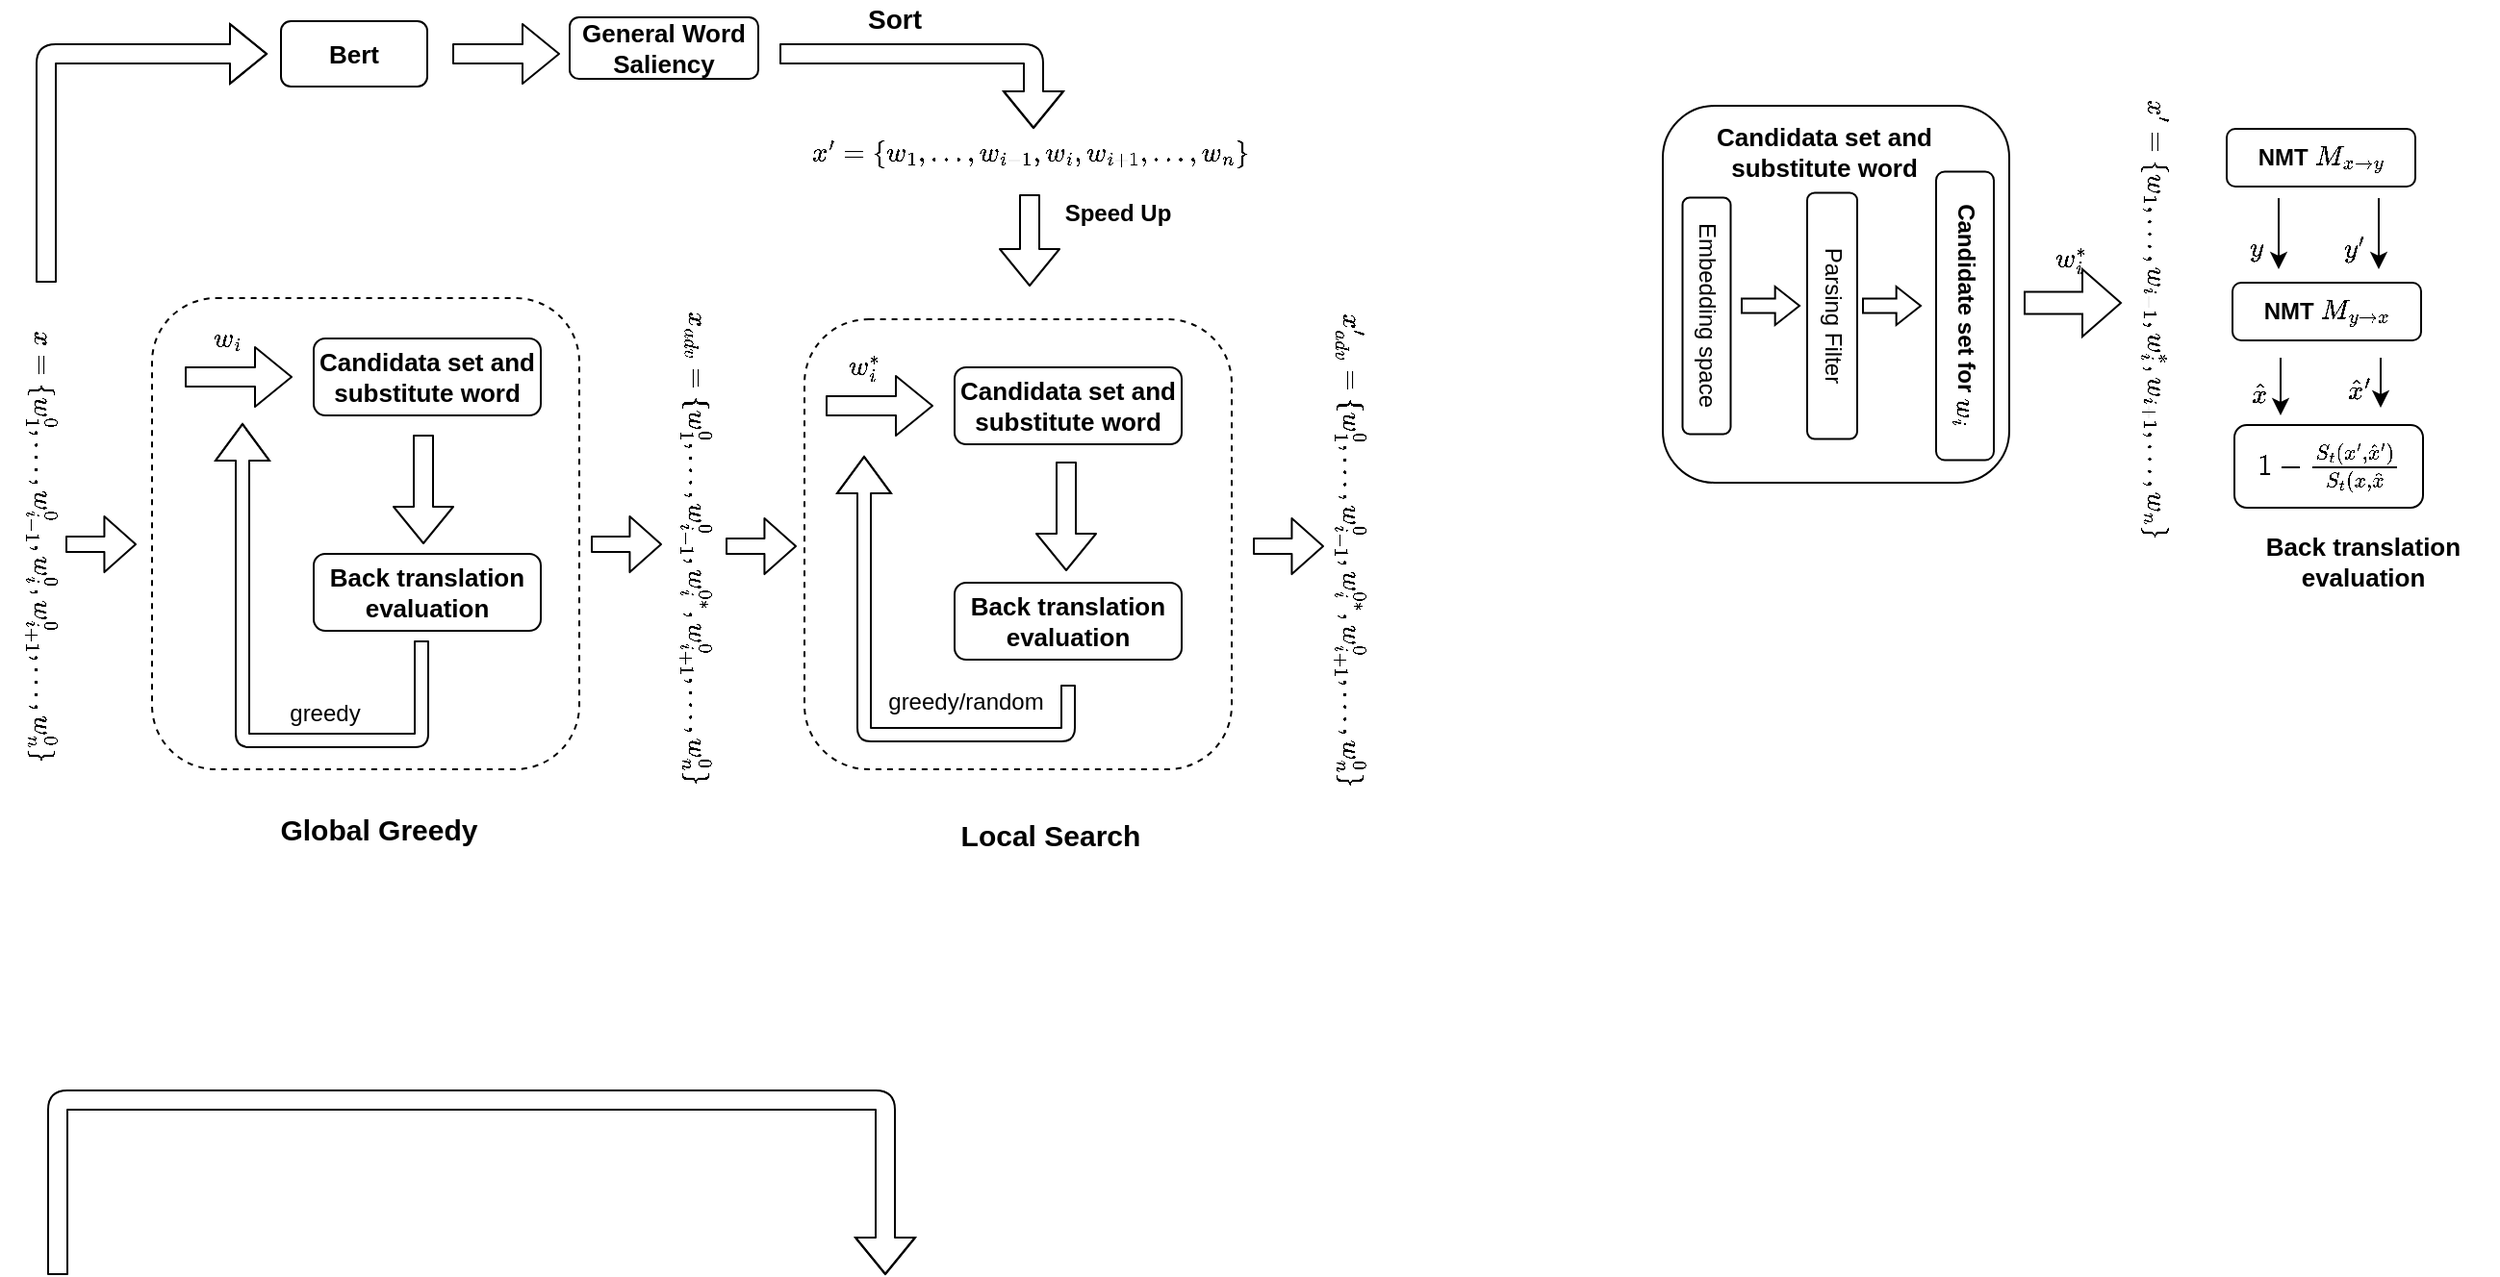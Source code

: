 <mxfile version="14.2.7" type="github">
  <diagram id="RtHO7GpxdCiPIvidPPBW" name="Page-1">
    <mxGraphModel dx="865" dy="457" grid="0" gridSize="10" guides="0" tooltips="1" connect="0" arrows="0" fold="1" page="1" pageScale="1" pageWidth="827" pageHeight="1169" math="1" shadow="0">
      <root>
        <mxCell id="0" />
        <mxCell id="1" parent="0" />
        <mxCell id="eq9NkoFH_JwomYph_lc1-74" value="" style="rounded=1;whiteSpace=wrap;html=1;glass=0;labelBackgroundColor=none;fillColor=none;dashed=1;" vertex="1" parent="1">
          <mxGeometry x="110" y="190" width="222" height="245" as="geometry" />
        </mxCell>
        <mxCell id="eq9NkoFH_JwomYph_lc1-73" value="" style="rounded=1;whiteSpace=wrap;html=1;glass=0;labelBackgroundColor=none;fillColor=none;dashed=1;" vertex="1" parent="1">
          <mxGeometry x="449" y="201" width="222" height="234" as="geometry" />
        </mxCell>
        <mxCell id="eq9NkoFH_JwomYph_lc1-9" value="" style="rounded=1;whiteSpace=wrap;html=1;labelBackgroundColor=none;glass=0;fillColor=none;" vertex="1" parent="1">
          <mxGeometry x="895" y="90" width="180" height="196" as="geometry" />
        </mxCell>
        <mxCell id="gSE59t6PXgKEy8AZ4u2M-23" value="Parsing Filter" style="rounded=1;whiteSpace=wrap;html=1;rotation=90;" parent="1" vertex="1">
          <mxGeometry x="919" y="186.25" width="128" height="26" as="geometry" />
        </mxCell>
        <mxCell id="gSE59t6PXgKEy8AZ4u2M-24" value="Embedding space" style="rounded=1;whiteSpace=wrap;html=1;rotation=90;" parent="1" vertex="1">
          <mxGeometry x="856.25" y="186.75" width="123" height="25" as="geometry" />
        </mxCell>
        <mxCell id="gSE59t6PXgKEy8AZ4u2M-25" value="&lt;b&gt;Candidate set for \(w_i\)&lt;/b&gt;" style="rounded=1;whiteSpace=wrap;html=1;rotation=90;" parent="1" vertex="1">
          <mxGeometry x="977" y="184.25" width="150" height="30" as="geometry" />
        </mxCell>
        <mxCell id="eq9NkoFH_JwomYph_lc1-5" value="&lt;span&gt;\(w^*_i\)&lt;/span&gt;" style="text;html=1;strokeColor=none;fillColor=none;align=center;verticalAlign=middle;whiteSpace=wrap;rounded=0;labelBackgroundColor=none;" vertex="1" parent="1">
          <mxGeometry x="1087" y="160" width="40" height="20" as="geometry" />
        </mxCell>
        <mxCell id="eq9NkoFH_JwomYph_lc1-6" value="" style="shadow=0;dashed=0;align=center;verticalAlign=middle;shape=mxgraph.arrows2.arrow;dy=0.67;dx=20;notch=0;labelBackgroundColor=none;labelBorderColor=none;html=1;" vertex="1" parent="1">
          <mxGeometry x="1083" y="175" width="50" height="35" as="geometry" />
        </mxCell>
        <mxCell id="eq9NkoFH_JwomYph_lc1-10" value="&lt;b&gt;&lt;font style=&quot;font-size: 13px&quot;&gt;Candidata set and substitute word&lt;/font&gt;&lt;/b&gt;" style="text;html=1;strokeColor=none;fillColor=none;align=center;verticalAlign=middle;whiteSpace=wrap;rounded=0;glass=0;labelBackgroundColor=none;" vertex="1" parent="1">
          <mxGeometry x="909" y="94" width="140" height="40" as="geometry" />
        </mxCell>
        <mxCell id="eq9NkoFH_JwomYph_lc1-12" value="" style="shadow=0;dashed=0;align=center;verticalAlign=middle;shape=mxgraph.arrows2.arrow;dy=0.62;dx=12.67;notch=0;labelBackgroundColor=none;labelBorderColor=none;html=1;" vertex="1" parent="1">
          <mxGeometry x="936" y="184" width="30" height="20" as="geometry" />
        </mxCell>
        <mxCell id="eq9NkoFH_JwomYph_lc1-13" value="" style="shadow=0;dashed=0;align=center;verticalAlign=middle;shape=mxgraph.arrows2.arrow;dy=0.62;dx=12.67;notch=0;labelBackgroundColor=none;labelBorderColor=none;html=1;" vertex="1" parent="1">
          <mxGeometry x="999" y="184" width="30" height="20" as="geometry" />
        </mxCell>
        <mxCell id="eq9NkoFH_JwomYph_lc1-14" value="&lt;b&gt;&lt;font style=&quot;font-size: 15px&quot;&gt;Global Greedy&lt;/font&gt;&lt;/b&gt;" style="text;html=1;strokeColor=none;fillColor=none;align=center;verticalAlign=middle;whiteSpace=wrap;rounded=0;glass=0;labelBackgroundColor=none;" vertex="1" parent="1">
          <mxGeometry x="158" y="446" width="140" height="40" as="geometry" />
        </mxCell>
        <mxCell id="eq9NkoFH_JwomYph_lc1-16" value="&lt;span style=&quot;font-size: 15px&quot;&gt;&lt;b&gt;Local Search&lt;/b&gt;&lt;/span&gt;" style="text;html=1;strokeColor=none;fillColor=none;align=center;verticalAlign=middle;whiteSpace=wrap;rounded=0;glass=0;labelBackgroundColor=none;" vertex="1" parent="1">
          <mxGeometry x="507" y="449" width="140" height="40" as="geometry" />
        </mxCell>
        <mxCell id="eq9NkoFH_JwomYph_lc1-17" value="\(x = \{w^0_1,...,w^0_{i-1},w^0_{i},w^0_{i+1}&lt;br&gt;,...,w^0_{n}&lt;br&gt;\}\)" style="text;html=1;strokeColor=none;fillColor=none;align=center;verticalAlign=middle;rounded=0;glass=0;labelBackgroundColor=none;labelBorderColor=none;rotation=90;" vertex="1" parent="1">
          <mxGeometry x="-67" y="299" width="241" height="39" as="geometry" />
        </mxCell>
        <mxCell id="eq9NkoFH_JwomYph_lc1-19" value="&lt;b&gt;NMT \(M_{x\rightarrow&lt;br&gt;y}\)&lt;/b&gt;" style="rounded=1;whiteSpace=wrap;html=1;glass=0;labelBackgroundColor=none;fillColor=none;" vertex="1" parent="1">
          <mxGeometry x="1188" y="102" width="98" height="30" as="geometry" />
        </mxCell>
        <mxCell id="eq9NkoFH_JwomYph_lc1-21" value="\(x&#39; = \{w_1,...,w_{i-1},w^*_{i},w_{i+1}&lt;br&gt;,...,w_{n}&lt;br&gt;\}\)" style="text;html=1;strokeColor=none;fillColor=none;align=center;verticalAlign=middle;rounded=0;glass=0;labelBackgroundColor=none;labelBorderColor=none;rotation=90;" vertex="1" parent="1">
          <mxGeometry x="1031" y="181" width="241" height="39" as="geometry" />
        </mxCell>
        <mxCell id="eq9NkoFH_JwomYph_lc1-22" value="&lt;b&gt;NMT \(M_{y\rightarrow&lt;br&gt;x}\)&lt;/b&gt;" style="rounded=1;whiteSpace=wrap;html=1;glass=0;labelBackgroundColor=none;fillColor=none;" vertex="1" parent="1">
          <mxGeometry x="1191" y="182" width="98" height="30" as="geometry" />
        </mxCell>
        <mxCell id="eq9NkoFH_JwomYph_lc1-23" value="" style="endArrow=classic;html=1;entryX=1.111;entryY=1.111;entryDx=0;entryDy=0;entryPerimeter=0;" edge="1" parent="1" target="eq9NkoFH_JwomYph_lc1-24">
          <mxGeometry width="50" height="50" relative="1" as="geometry">
            <mxPoint x="1215" y="138" as="sourcePoint" />
            <mxPoint x="1215" y="191" as="targetPoint" />
          </mxGeometry>
        </mxCell>
        <mxCell id="eq9NkoFH_JwomYph_lc1-24" value="\(y\)" style="text;html=1;strokeColor=none;fillColor=none;align=center;verticalAlign=middle;whiteSpace=wrap;rounded=0;glass=0;labelBackgroundColor=none;" vertex="1" parent="1">
          <mxGeometry x="1195" y="155" width="18" height="18" as="geometry" />
        </mxCell>
        <mxCell id="eq9NkoFH_JwomYph_lc1-25" value="\(y&#39;\)" style="text;html=1;strokeColor=none;fillColor=none;align=center;verticalAlign=middle;whiteSpace=wrap;rounded=0;glass=0;labelBackgroundColor=none;" vertex="1" parent="1">
          <mxGeometry x="1244" y="155" width="20" height="20" as="geometry" />
        </mxCell>
        <mxCell id="eq9NkoFH_JwomYph_lc1-26" value="" style="endArrow=classic;html=1;" edge="1" parent="1">
          <mxGeometry width="50" height="50" relative="1" as="geometry">
            <mxPoint x="1267" y="138" as="sourcePoint" />
            <mxPoint x="1267" y="175" as="targetPoint" />
          </mxGeometry>
        </mxCell>
        <mxCell id="eq9NkoFH_JwomYph_lc1-28" value="&lt;font style=&quot;font-size: 13px&quot;&gt;\(1 - \frac{S_t(x&#39;,\hat{x}&#39;)}{S_t(x,\hat{x}}\)&lt;/font&gt;" style="rounded=1;whiteSpace=wrap;html=1;glass=0;labelBackgroundColor=none;fillColor=none;" vertex="1" parent="1">
          <mxGeometry x="1192" y="256" width="98" height="43" as="geometry" />
        </mxCell>
        <mxCell id="eq9NkoFH_JwomYph_lc1-29" value="" style="endArrow=classic;html=1;entryX=1.111;entryY=1.111;entryDx=0;entryDy=0;entryPerimeter=0;" edge="1" parent="1" target="eq9NkoFH_JwomYph_lc1-30">
          <mxGeometry width="50" height="50" relative="1" as="geometry">
            <mxPoint x="1216" y="221" as="sourcePoint" />
            <mxPoint x="1216" y="274" as="targetPoint" />
          </mxGeometry>
        </mxCell>
        <mxCell id="eq9NkoFH_JwomYph_lc1-30" value="\(\hat{x}\)" style="text;html=1;strokeColor=none;fillColor=none;align=center;verticalAlign=middle;whiteSpace=wrap;rounded=0;glass=0;labelBackgroundColor=none;" vertex="1" parent="1">
          <mxGeometry x="1196" y="231" width="18" height="18" as="geometry" />
        </mxCell>
        <mxCell id="eq9NkoFH_JwomYph_lc1-31" value="\(\hat{x}&#39;\)" style="text;html=1;strokeColor=none;fillColor=none;align=center;verticalAlign=middle;whiteSpace=wrap;rounded=0;glass=0;labelBackgroundColor=none;" vertex="1" parent="1">
          <mxGeometry x="1247" y="228" width="20" height="20" as="geometry" />
        </mxCell>
        <mxCell id="eq9NkoFH_JwomYph_lc1-32" value="" style="endArrow=classic;html=1;" edge="1" parent="1">
          <mxGeometry width="50" height="50" relative="1" as="geometry">
            <mxPoint x="1268" y="221" as="sourcePoint" />
            <mxPoint x="1268" y="247" as="targetPoint" />
          </mxGeometry>
        </mxCell>
        <mxCell id="eq9NkoFH_JwomYph_lc1-35" value="&lt;b&gt;&lt;font style=&quot;font-size: 13px&quot;&gt;Back translation evaluation&lt;/font&gt;&lt;/b&gt;" style="text;html=1;strokeColor=none;fillColor=none;align=center;verticalAlign=middle;whiteSpace=wrap;rounded=0;glass=0;labelBackgroundColor=none;" vertex="1" parent="1">
          <mxGeometry x="1189" y="307" width="140" height="40" as="geometry" />
        </mxCell>
        <mxCell id="eq9NkoFH_JwomYph_lc1-47" value="" style="shape=flexArrow;endArrow=classic;html=1;width=7;" edge="1" parent="1">
          <mxGeometry width="50" height="50" relative="1" as="geometry">
            <mxPoint x="250" y="368" as="sourcePoint" />
            <mxPoint x="157" y="255" as="targetPoint" />
            <Array as="points">
              <mxPoint x="250" y="420" />
              <mxPoint x="157" y="420" />
            </Array>
          </mxGeometry>
        </mxCell>
        <mxCell id="eq9NkoFH_JwomYph_lc1-4" value="&lt;span&gt;\(w_i\)&lt;/span&gt;" style="text;html=1;strokeColor=none;fillColor=none;align=center;verticalAlign=middle;whiteSpace=wrap;rounded=0;labelBackgroundColor=none;" vertex="1" parent="1">
          <mxGeometry x="129" y="201" width="40" height="20" as="geometry" />
        </mxCell>
        <mxCell id="eq9NkoFH_JwomYph_lc1-36" value="&lt;b&gt;&lt;font style=&quot;font-size: 13px&quot;&gt;Candidata set and substitute word&lt;/font&gt;&lt;/b&gt;" style="rounded=1;whiteSpace=wrap;html=1;glass=0;labelBackgroundColor=none;fillColor=none;" vertex="1" parent="1">
          <mxGeometry x="194" y="211" width="118" height="40" as="geometry" />
        </mxCell>
        <mxCell id="eq9NkoFH_JwomYph_lc1-38" value="&lt;b&gt;&lt;font style=&quot;font-size: 13px&quot;&gt;Back translation evaluation&lt;/font&gt;&lt;/b&gt;" style="rounded=1;whiteSpace=wrap;html=1;glass=0;labelBackgroundColor=none;fillColor=none;" vertex="1" parent="1">
          <mxGeometry x="194" y="323" width="118" height="40" as="geometry" />
        </mxCell>
        <mxCell id="eq9NkoFH_JwomYph_lc1-46" value="" style="shape=flexArrow;endArrow=classic;html=1;" edge="1" parent="1">
          <mxGeometry width="50" height="50" relative="1" as="geometry">
            <mxPoint x="127" y="231" as="sourcePoint" />
            <mxPoint x="183" y="231" as="targetPoint" />
          </mxGeometry>
        </mxCell>
        <mxCell id="eq9NkoFH_JwomYph_lc1-48" value="" style="shape=flexArrow;endArrow=classic;html=1;" edge="1" parent="1">
          <mxGeometry width="50" height="50" relative="1" as="geometry">
            <mxPoint x="251" y="261" as="sourcePoint" />
            <mxPoint x="251" y="318" as="targetPoint" />
          </mxGeometry>
        </mxCell>
        <mxCell id="eq9NkoFH_JwomYph_lc1-49" value="\(x_{adv} = \{w^0_1,...,w^0_{i-1},w^{0*}_{i},w^0_{i+1}&lt;br&gt;,...,w^0_{n}&lt;br&gt;\}\)" style="text;html=1;strokeColor=none;fillColor=none;align=center;verticalAlign=middle;rounded=0;glass=0;labelBackgroundColor=none;labelBorderColor=none;rotation=90;" vertex="1" parent="1">
          <mxGeometry x="273" y="300" width="241" height="39" as="geometry" />
        </mxCell>
        <mxCell id="eq9NkoFH_JwomYph_lc1-51" value="" style="shape=flexArrow;endArrow=classic;html=1;" edge="1" parent="1">
          <mxGeometry width="50" height="50" relative="1" as="geometry">
            <mxPoint x="61" y="698" as="sourcePoint" />
            <mxPoint x="491" y="698" as="targetPoint" />
            <Array as="points">
              <mxPoint x="61" y="607" />
              <mxPoint x="491" y="607" />
            </Array>
          </mxGeometry>
        </mxCell>
        <mxCell id="eq9NkoFH_JwomYph_lc1-52" value="&lt;b&gt;&lt;font style=&quot;font-size: 13px&quot;&gt;General Word Saliency&lt;/font&gt;&lt;/b&gt;" style="rounded=1;whiteSpace=wrap;html=1;glass=0;labelBackgroundColor=none;fillColor=none;" vertex="1" parent="1">
          <mxGeometry x="327" y="44" width="98" height="32" as="geometry" />
        </mxCell>
        <mxCell id="eq9NkoFH_JwomYph_lc1-53" value="" style="shape=flexArrow;endArrow=classic;html=1;width=7;" edge="1" parent="1">
          <mxGeometry width="50" height="50" relative="1" as="geometry">
            <mxPoint x="586" y="391" as="sourcePoint" />
            <mxPoint x="480" y="272" as="targetPoint" />
            <Array as="points">
              <mxPoint x="586" y="417" />
              <mxPoint x="480" y="417" />
            </Array>
          </mxGeometry>
        </mxCell>
        <mxCell id="eq9NkoFH_JwomYph_lc1-54" value="&lt;span&gt;\(w^*_i\)&lt;/span&gt;" style="text;html=1;strokeColor=none;fillColor=none;align=center;verticalAlign=middle;whiteSpace=wrap;rounded=0;labelBackgroundColor=none;" vertex="1" parent="1">
          <mxGeometry x="460" y="216" width="40" height="20" as="geometry" />
        </mxCell>
        <mxCell id="eq9NkoFH_JwomYph_lc1-55" value="&lt;b&gt;&lt;font style=&quot;font-size: 13px&quot;&gt;Candidata set and substitute word&lt;/font&gt;&lt;/b&gt;" style="rounded=1;whiteSpace=wrap;html=1;glass=0;labelBackgroundColor=none;fillColor=none;" vertex="1" parent="1">
          <mxGeometry x="527" y="226" width="118" height="40" as="geometry" />
        </mxCell>
        <mxCell id="eq9NkoFH_JwomYph_lc1-56" value="&lt;b&gt;&lt;font style=&quot;font-size: 13px&quot;&gt;Back translation evaluation&lt;/font&gt;&lt;/b&gt;" style="rounded=1;whiteSpace=wrap;html=1;glass=0;labelBackgroundColor=none;fillColor=none;" vertex="1" parent="1">
          <mxGeometry x="527" y="338" width="118" height="40" as="geometry" />
        </mxCell>
        <mxCell id="eq9NkoFH_JwomYph_lc1-57" value="" style="shape=flexArrow;endArrow=classic;html=1;" edge="1" parent="1">
          <mxGeometry width="50" height="50" relative="1" as="geometry">
            <mxPoint x="460" y="246" as="sourcePoint" />
            <mxPoint x="516" y="246" as="targetPoint" />
          </mxGeometry>
        </mxCell>
        <mxCell id="eq9NkoFH_JwomYph_lc1-58" value="" style="shape=flexArrow;endArrow=classic;html=1;" edge="1" parent="1">
          <mxGeometry width="50" height="50" relative="1" as="geometry">
            <mxPoint x="585" y="275" as="sourcePoint" />
            <mxPoint x="585" y="332" as="targetPoint" />
          </mxGeometry>
        </mxCell>
        <mxCell id="eq9NkoFH_JwomYph_lc1-60" value="" style="shape=flexArrow;endArrow=classic;html=1;" edge="1" parent="1">
          <mxGeometry width="50" height="50" relative="1" as="geometry">
            <mxPoint x="55" y="182" as="sourcePoint" />
            <mxPoint x="170" y="63" as="targetPoint" />
            <Array as="points">
              <mxPoint x="55" y="63" />
            </Array>
          </mxGeometry>
        </mxCell>
        <mxCell id="eq9NkoFH_JwomYph_lc1-61" value="" style="shape=flexArrow;endArrow=classic;html=1;" edge="1" parent="1">
          <mxGeometry width="50" height="50" relative="1" as="geometry">
            <mxPoint x="436" y="63" as="sourcePoint" />
            <mxPoint x="568" y="102" as="targetPoint" />
            <Array as="points">
              <mxPoint x="568" y="63" />
            </Array>
          </mxGeometry>
        </mxCell>
        <mxCell id="eq9NkoFH_JwomYph_lc1-63" value="&lt;font style=&quot;font-size: 14px&quot;&gt;&lt;b&gt;Sort&lt;/b&gt;&lt;/font&gt;" style="text;html=1;strokeColor=none;fillColor=none;align=center;verticalAlign=middle;whiteSpace=wrap;rounded=0;glass=0;labelBackgroundColor=none;" vertex="1" parent="1">
          <mxGeometry x="476" y="35" width="40" height="20" as="geometry" />
        </mxCell>
        <mxCell id="eq9NkoFH_JwomYph_lc1-65" value="&lt;b&gt;&lt;font style=&quot;font-size: 13px&quot;&gt;Bert&lt;/font&gt;&lt;/b&gt;" style="rounded=1;whiteSpace=wrap;html=1;glass=0;labelBackgroundColor=none;fillColor=none;" vertex="1" parent="1">
          <mxGeometry x="177" y="46" width="76" height="34" as="geometry" />
        </mxCell>
        <mxCell id="eq9NkoFH_JwomYph_lc1-66" value="" style="shape=flexArrow;endArrow=classic;html=1;" edge="1" parent="1">
          <mxGeometry width="50" height="50" relative="1" as="geometry">
            <mxPoint x="266" y="63" as="sourcePoint" />
            <mxPoint x="322" y="63" as="targetPoint" />
          </mxGeometry>
        </mxCell>
        <mxCell id="eq9NkoFH_JwomYph_lc1-67" value="\(x&#39; = \{w_1,...,w_{i-1},w_{i},w_{i+1}&lt;br&gt;,...,w_{n}&lt;br&gt;\}\)" style="text;html=1;strokeColor=none;fillColor=none;align=center;verticalAlign=middle;rounded=0;glass=0;labelBackgroundColor=none;labelBorderColor=none;rotation=0;" vertex="1" parent="1">
          <mxGeometry x="445" y="95" width="241" height="39" as="geometry" />
        </mxCell>
        <mxCell id="eq9NkoFH_JwomYph_lc1-68" value="" style="shape=flexArrow;endArrow=classic;html=1;" edge="1" parent="1">
          <mxGeometry width="50" height="50" relative="1" as="geometry">
            <mxPoint x="566" y="136" as="sourcePoint" />
            <mxPoint x="566" y="184" as="targetPoint" />
          </mxGeometry>
        </mxCell>
        <mxCell id="eq9NkoFH_JwomYph_lc1-69" value="&lt;b&gt;Speed Up&lt;/b&gt;" style="text;html=1;strokeColor=none;fillColor=none;align=center;verticalAlign=middle;whiteSpace=wrap;rounded=0;glass=0;labelBackgroundColor=none;" vertex="1" parent="1">
          <mxGeometry x="582" y="137" width="60" height="18" as="geometry" />
        </mxCell>
        <mxCell id="eq9NkoFH_JwomYph_lc1-70" value="\(x&#39;_{adv} = \{w^0_1,...,w^0_{i-1},w^{0*}_{i},w^0_{i+1}&lt;br&gt;,...,w^0_{n}&lt;br&gt;\}\)" style="text;html=1;strokeColor=none;fillColor=none;align=center;verticalAlign=middle;rounded=0;glass=0;labelBackgroundColor=none;labelBorderColor=none;rotation=90;" vertex="1" parent="1">
          <mxGeometry x="613" y="301" width="241" height="39" as="geometry" />
        </mxCell>
        <mxCell id="eq9NkoFH_JwomYph_lc1-75" value="greedy" style="text;html=1;strokeColor=none;fillColor=none;align=center;verticalAlign=middle;whiteSpace=wrap;rounded=0;glass=0;labelBackgroundColor=none;" vertex="1" parent="1">
          <mxGeometry x="180" y="396" width="40" height="20" as="geometry" />
        </mxCell>
        <mxCell id="eq9NkoFH_JwomYph_lc1-76" value="greedy/random" style="text;html=1;strokeColor=none;fillColor=none;align=center;verticalAlign=middle;whiteSpace=wrap;rounded=0;glass=0;labelBackgroundColor=none;" vertex="1" parent="1">
          <mxGeometry x="513" y="390" width="40" height="20" as="geometry" />
        </mxCell>
        <mxCell id="eq9NkoFH_JwomYph_lc1-77" value="" style="shape=flexArrow;endArrow=classic;html=1;width=8.095;endSize=5.095;" edge="1" parent="1">
          <mxGeometry width="50" height="50" relative="1" as="geometry">
            <mxPoint x="65" y="318" as="sourcePoint" />
            <mxPoint x="102" y="318" as="targetPoint" />
          </mxGeometry>
        </mxCell>
        <mxCell id="eq9NkoFH_JwomYph_lc1-78" value="" style="shape=flexArrow;endArrow=classic;html=1;width=8.095;endSize=5.095;" edge="1" parent="1">
          <mxGeometry width="50" height="50" relative="1" as="geometry">
            <mxPoint x="338" y="318" as="sourcePoint" />
            <mxPoint x="375" y="318" as="targetPoint" />
          </mxGeometry>
        </mxCell>
        <mxCell id="eq9NkoFH_JwomYph_lc1-80" value="" style="shape=flexArrow;endArrow=classic;html=1;width=8.095;endSize=5.095;" edge="1" parent="1">
          <mxGeometry width="50" height="50" relative="1" as="geometry">
            <mxPoint x="408" y="319" as="sourcePoint" />
            <mxPoint x="445" y="319" as="targetPoint" />
          </mxGeometry>
        </mxCell>
        <mxCell id="eq9NkoFH_JwomYph_lc1-81" value="" style="shape=flexArrow;endArrow=classic;html=1;width=8.095;endSize=5.095;" edge="1" parent="1">
          <mxGeometry width="50" height="50" relative="1" as="geometry">
            <mxPoint x="682" y="319" as="sourcePoint" />
            <mxPoint x="719" y="319" as="targetPoint" />
          </mxGeometry>
        </mxCell>
      </root>
    </mxGraphModel>
  </diagram>
</mxfile>
